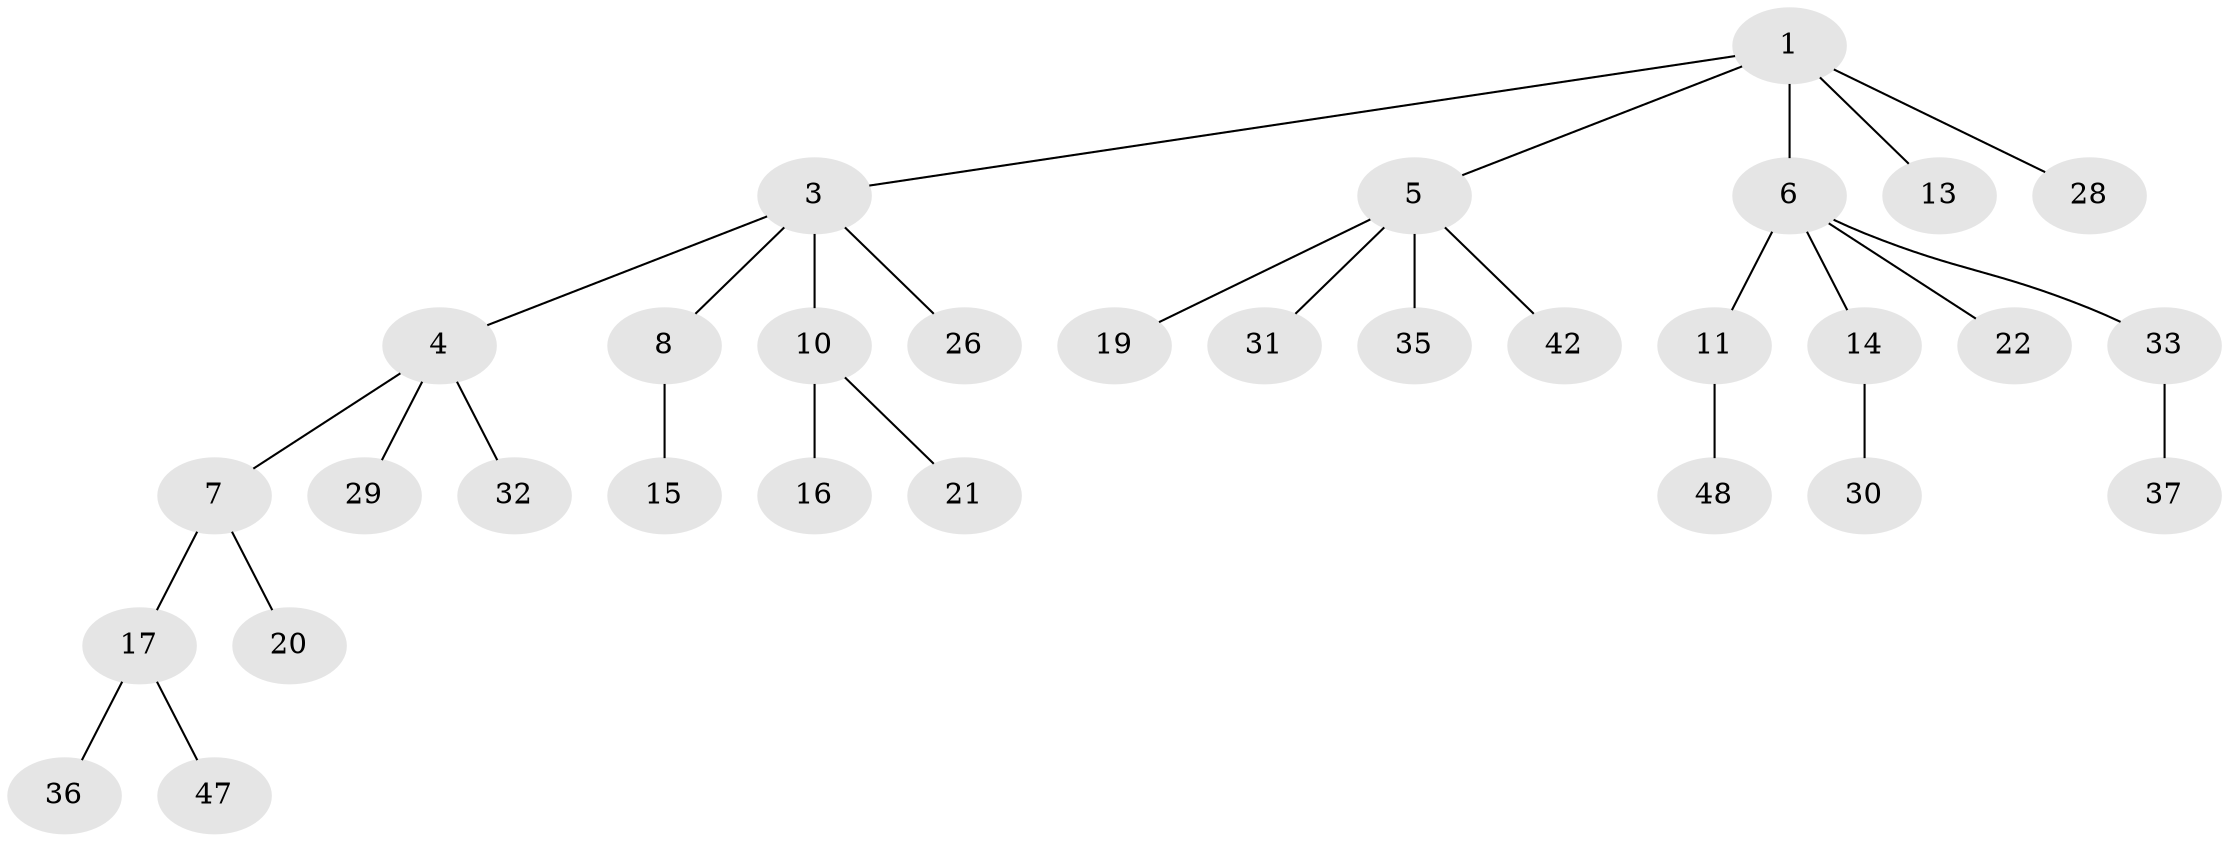 // Generated by graph-tools (version 1.1) at 2025/52/02/27/25 19:52:10]
// undirected, 31 vertices, 30 edges
graph export_dot {
graph [start="1"]
  node [color=gray90,style=filled];
  1 [super="+2"];
  3 [super="+34"];
  4 [super="+23"];
  5 [super="+25"];
  6 [super="+9"];
  7 [super="+12"];
  8 [super="+41"];
  10;
  11 [super="+46"];
  13 [super="+27"];
  14 [super="+49"];
  15 [super="+38"];
  16 [super="+18"];
  17 [super="+24"];
  19;
  20;
  21 [super="+45"];
  22;
  26;
  28;
  29;
  30 [super="+39"];
  31;
  32;
  33 [super="+40"];
  35 [super="+43"];
  36 [super="+44"];
  37;
  42;
  47;
  48 [super="+50"];
  1 -- 5;
  1 -- 6;
  1 -- 28;
  1 -- 3;
  1 -- 13;
  3 -- 4;
  3 -- 8;
  3 -- 10;
  3 -- 26;
  4 -- 7;
  4 -- 29;
  4 -- 32;
  5 -- 19;
  5 -- 31;
  5 -- 42;
  5 -- 35;
  6 -- 22;
  6 -- 33;
  6 -- 11;
  6 -- 14;
  7 -- 17;
  7 -- 20;
  8 -- 15;
  10 -- 16;
  10 -- 21;
  11 -- 48;
  14 -- 30;
  17 -- 36;
  17 -- 47;
  33 -- 37;
}
